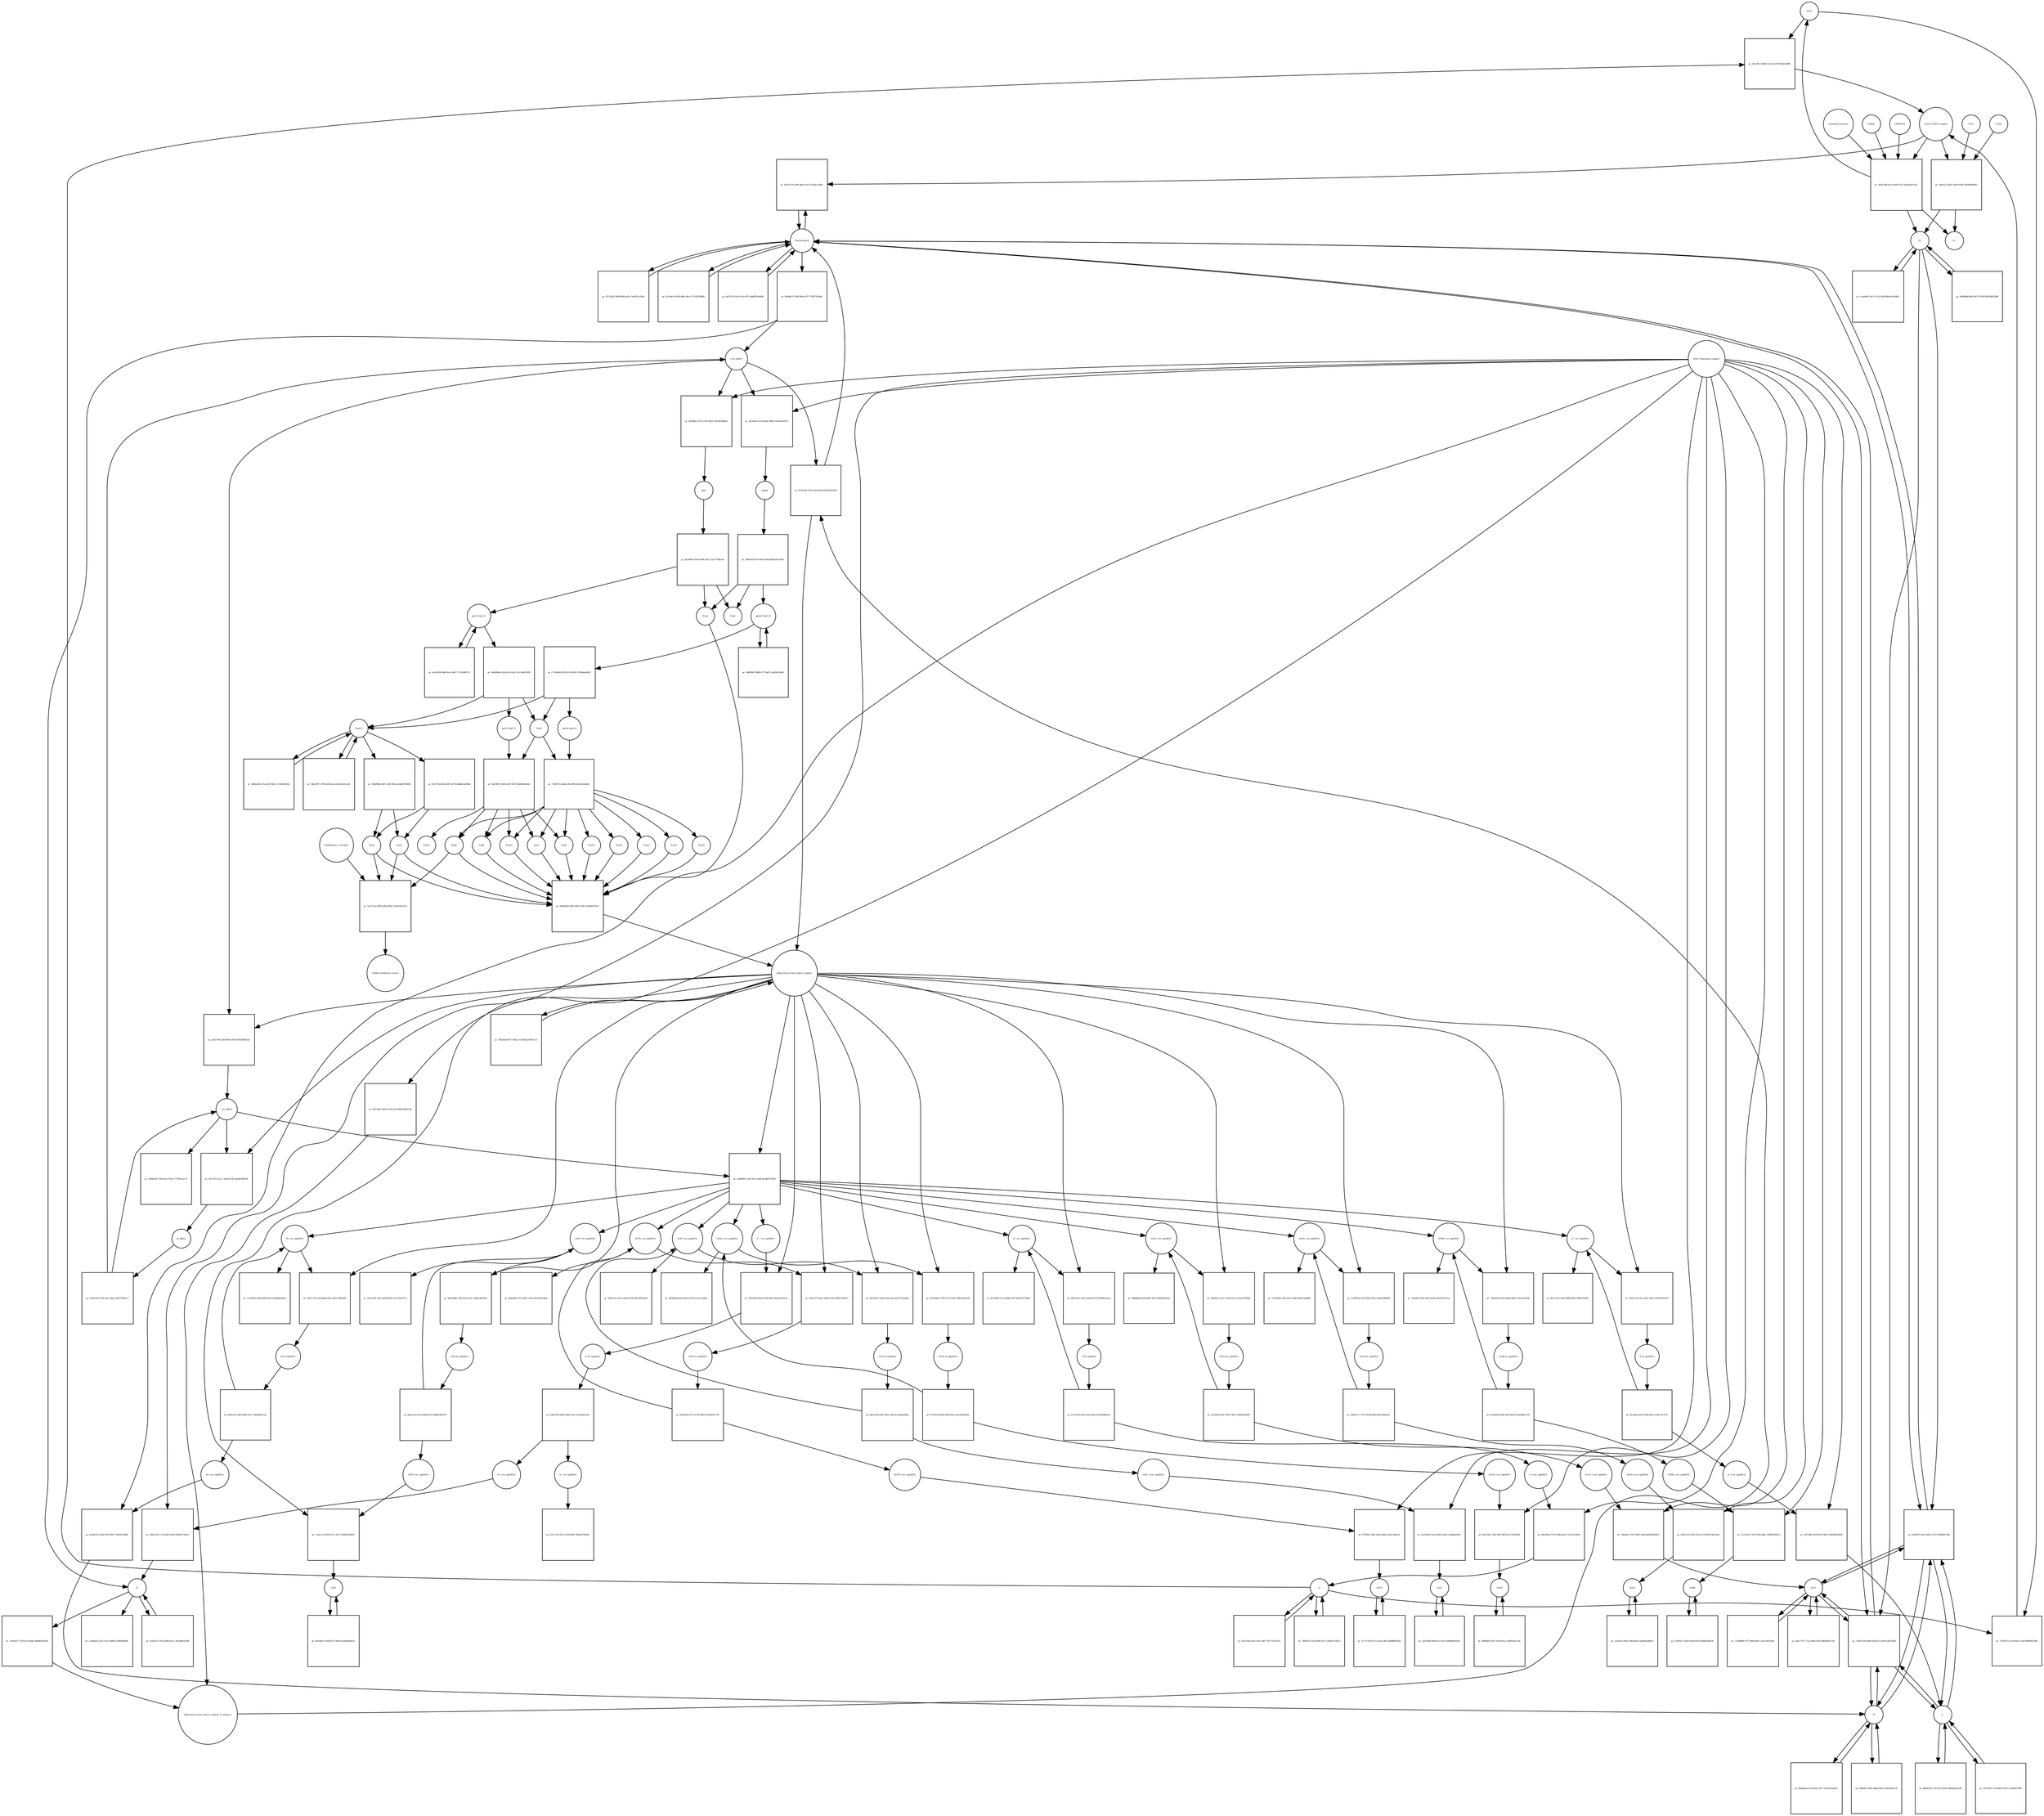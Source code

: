 strict digraph  {
ACE2 [annotation="", bipartite=0, cls=macromolecule, fontsize=4, label=ACE2, shape=circle];
"pr_d4c38fc3-dd6b-4a16-9ac8-870addcbf8fe" [annotation="", bipartite=1, cls=process, fontsize=4, label="pr_d4c38fc3-dd6b-4a16-9ac8-870addcbf8fe", shape=square];
"ACE2_SPIKE complex" [annotation="", bipartite=0, cls=complex, fontsize=4, label="ACE2_SPIKE complex", shape=circle];
S [annotation=urn_miriam_uniprot_P0DTC2, bipartite=0, cls=macromolecule, fontsize=4, label=S, shape=circle];
Nucleocapsid [annotation="urn_miriam_obo.go_GO%3A0019013", bipartite=0, cls=complex, fontsize=4, label=Nucleocapsid, shape=circle];
"pr_43ed7c59-a4f8-4d6a-9cd1-f1e264c1289c" [annotation="", bipartite=1, cls=process, fontsize=4, label="pr_43ed7c59-a4f8-4d6a-9cd1-f1e264c1289c", shape=square];
"pr_e46e3c2f-fbd1-4a8f-91b8-258588380481" [annotation="", bipartite=1, cls=process, fontsize=4, label="pr_e46e3c2f-fbd1-4a8f-91b8-258588380481", shape=square];
S2 [annotation=urn_miriam_interpro_IPR002552, bipartite=0, cls=macromolecule, fontsize=4, label=S2, shape=circle];
CTSB [annotation="", bipartite=0, cls=macromolecule, fontsize=4, label=CTSB, shape=circle];
CTSL [annotation="", bipartite=0, cls=macromolecule, fontsize=4, label=CTSL, shape=circle];
S1 [annotation=urn_miriam_interpro_IPR002551, bipartite=0, cls=macromolecule, fontsize=4, label=S1, shape=circle];
"pr_7555457a-ea7f-40ee-a5eb-8f99f90529fe" [annotation="", bipartite=1, cls=process, fontsize=4, label="pr_7555457a-ea7f-40ee-a5eb-8f99f90529fe", shape=square];
"pr_7c9631e9-ed48-4246-8c52-d19c10833249" [annotation="", bipartite=1, cls=process, fontsize=4, label="pr_7c9631e9-ed48-4246-8c52-d19c10833249", shape=square];
E [annotation=urn_miriam_uniprot_P0DTC4, bipartite=0, cls=macromolecule, fontsize=4, label=E, shape=circle];
M [annotation=urn_miriam_uniprot_P0DTC5, bipartite=0, cls=macromolecule, fontsize=4, label=M, shape=circle];
Orf7a [annotation=urn_miriam_uniprot_P0DTC7, bipartite=0, cls=macromolecule, fontsize=4, label=Orf7a, shape=circle];
"pr_b0568cf1-5858-4bef-af57-729f5701fba2" [annotation="", bipartite=1, cls=process, fontsize=4, label="pr_b0568cf1-5858-4bef-af57-729f5701fba2", shape=square];
"(+)ss gRNA" [annotation=urn_miriam_refseq_NC_045512, bipartite=0, cls="nucleic acid feature", fontsize=4, label="(+)ss gRNA", shape=circle];
N [annotation=urn_miriam_uniprot_P0DTC9, bipartite=0, cls="macromolecule multimer", fontsize=4, label=N, shape=circle];
"pr_071352af-2b99-4dfd-a91e-7aab574c186c" [annotation="", bipartite=1, cls=process, fontsize=4, label="pr_071352af-2b99-4dfd-a91e-7aab574c186c", shape=square];
"pr_a21e9a3e-833d-4bfa-86ce-571262f288da" [annotation="", bipartite=1, cls=process, fontsize=4, label="pr_a21e9a3e-833d-4bfa-86ce-571262f288da", shape=square];
"pr_c3454a61-e421-4a7a-9088-2c698f288b0e" [annotation="", bipartite=1, cls=process, fontsize=4, label="pr_c3454a61-e421-4a7a-9088-2c698f288b0e", shape=square];
"pr_9cedd175-3a93-4084-93cc-29c408b3a798" [annotation="", bipartite=1, cls=process, fontsize=4, label="pr_9cedd175-3a93-4084-93cc-29c408b3a798", shape=square];
"N (+)ss sgmRNA" [annotation=urn_miriam_ncbigene_43740575, bipartite=0, cls="nucleic acid feature", fontsize=4, label="N (+)ss sgmRNA", shape=circle];
"pr_63b01103-cc18-42b2-9e58-95d85272a8cf" [annotation="", bipartite=1, cls=process, fontsize=4, label="pr_63b01103-cc18-42b2-9e58-95d85272a8cf", shape=square];
"Host translation complex" [annotation="urn_miriam_obo.go_GO%3A0070992", bipartite=0, cls=complex, fontsize=4, label="Host translation complex", shape=circle];
"pr_da7fc2fc-0410-45ce-9f7c-db6ff41ded08" [annotation="", bipartite=1, cls=process, fontsize=4, label="pr_da7fc2fc-0410-45ce-9f7c-db6ff41ded08", shape=square];
"pr_585ac48f-bcae-4046-9312-5bae6dd1c4e2" [annotation="", bipartite=1, cls=process, fontsize=4, label="pr_585ac48f-bcae-4046-9312-5bae6dd1c4e2", shape=square];
FURIN [annotation="", bipartite=0, cls=macromolecule, fontsize=4, label=FURIN, shape=circle];
TMPRSS2 [annotation="", bipartite=0, cls=macromolecule, fontsize=4, label=TMPRSS2, shape=circle];
"Camostat mesylate" [annotation="urn_miriam_pubchem.compound_2536", bipartite=0, cls="simple chemical", fontsize=4, label="Camostat mesylate", shape=circle];
"pr_b6f96bdd-6bf5-4471-b746-69f190812d98" [annotation="", bipartite=1, cls=process, fontsize=4, label="pr_b6f96bdd-6bf5-4471-b746-69f190812d98", shape=square];
"Replication transcription complex_N oligomer" [annotation="", bipartite=0, cls=complex, fontsize=4, label="Replication transcription complex_N oligomer", shape=circle];
"pr_f279126e-f314-43a0-8e42-f67d62d31992" [annotation="", bipartite=1, cls=process, fontsize=4, label="pr_f279126e-f314-43a0-8e42-f67d62d31992", shape=square];
"Replication transcription complex" [annotation="", bipartite=0, cls=complex, fontsize=4, label="Replication transcription complex", shape=circle];
"pr_ba382f53-9aef-4d5e-a753-f936b80e7b4f" [annotation="", bipartite=1, cls=process, fontsize=4, label="pr_ba382f53-9aef-4d5e-a753-f936b80e7b4f", shape=square];
"pr_ccba0401-6a11-47c9-b16d-9f6ecb3e5881" [annotation="", bipartite=1, cls=process, fontsize=4, label="pr_ccba0401-6a11-47c9-b16d-9f6ecb3e5881", shape=square];
"pp1a Nsp3-11" [annotation=urn_miriam_uniprot_P0DTC1, bipartite=0, cls=macromolecule, fontsize=4, label="pp1a Nsp3-11", shape=circle];
"pr_9ab0484a-3cfa-4c63-b55c-d1c34ab7ef99" [annotation="", bipartite=1, cls=process, fontsize=4, label="pr_9ab0484a-3cfa-4c63-b55c-d1c34ab7ef99", shape=square];
"pp1a Nsp6-11" [annotation=urn_miriam_uniprot_P0DTC1, bipartite=0, cls=macromolecule, fontsize=4, label="pp1a Nsp6-11", shape=circle];
"Nsp3-4" [annotation="urn_miriam_ncbiprotein_YP_009725299|urn_miriam_ncbiprotein_YP_009725300", bipartite=0, cls=macromolecule, fontsize=4, label="Nsp3-4", shape=circle];
Nsp5 [annotation=urn_miriam_ncbiprotein_YP_009725301, bipartite=0, cls="macromolecule multimer", fontsize=4, label=Nsp5, shape=circle];
"Endoplasmic reticulum" [annotation="urn_miriam_obo.go_GO%3A0005783", bipartite=0, cls=complex, fontsize=4, label="Endoplasmic reticulum", shape=circle];
"pr_5a137eca-007b-444e-86be-57ba9c4e3723" [annotation="", bipartite=1, cls=process, fontsize=4, label="pr_5a137eca-007b-444e-86be-57ba9c4e3723", shape=square];
"Double-membrane vesicle" [annotation="urn_miriam_obo.go_GO%3A0039718", bipartite=0, cls=complex, fontsize=4, label="Double-membrane vesicle", shape=circle];
Nsp4 [annotation=urn_miriam_ncbiprotein_YP_009725300, bipartite=0, cls=macromolecule, fontsize=4, label=Nsp4, shape=circle];
Nsp3 [annotation=urn_miriam_ncbiprotein_YP_009725299, bipartite=0, cls=macromolecule, fontsize=4, label=Nsp3, shape=circle];
Nsp6 [annotation=urn_miriam_ncbiprotein_YP_009725302, bipartite=0, cls=macromolecule, fontsize=4, label=Nsp6, shape=circle];
"pr_afce3824-8bd0-4cef-ba67-171f434b7fc1" [annotation="", bipartite=1, cls=process, fontsize=4, label="pr_afce3824-8bd0-4cef-ba67-171f434b7fc1", shape=square];
"pr_468be58a-f55a-4429-9bcf-1e78efdb831b" [annotation="", bipartite=1, cls=process, fontsize=4, label="pr_468be58a-f55a-4429-9bcf-1e78efdb831b", shape=square];
"pp1ab Nsp3-16" [annotation=urn_miriam_uniprot_P0DTD1, bipartite=0, cls=macromolecule, fontsize=4, label="pp1ab Nsp3-16", shape=circle];
"pr_0df600d7-4868-477f-8ef2-5aa28435baf2" [annotation="", bipartite=1, cls=process, fontsize=4, label="pr_0df600d7-4868-477f-8ef2-5aa28435baf2", shape=square];
"pr_c73204e8-4191-4f14-8659-1359b6e8eb95" [annotation="", bipartite=1, cls=process, fontsize=4, label="pr_c73204e8-4191-4f14-8659-1359b6e8eb95", shape=square];
"pp1ab nsp6-16" [annotation=urn_miriam_uniprot_P0DTD1, bipartite=0, cls=macromolecule, fontsize=4, label="pp1ab nsp6-16", shape=circle];
"pr_fbadd2ad-a118-4a21-a917-2405331a98c2" [annotation="", bipartite=1, cls=process, fontsize=4, label="pr_fbadd2ad-a118-4a21-a917-2405331a98c2", shape=square];
"pr_6ba0cf2d-1197-4153-b391-896a8f23ea36" [annotation="", bipartite=1, cls=process, fontsize=4, label="pr_6ba0cf2d-1197-4153-b391-896a8f23ea36", shape=square];
"pr_7982f331-9c24-4ff4-b7d7-3a9da357dd13" [annotation="", bipartite=1, cls=process, fontsize=4, label="pr_7982f331-9c24-4ff4-b7d7-3a9da357dd13", shape=square];
"pr_938e0fc3-4f01-4bde-b2fe-c32a29b51a18" [annotation="", bipartite=1, cls=process, fontsize=4, label="pr_938e0fc3-4f01-4bde-b2fe-c32a29b51a18", shape=square];
"pr_25f71601-3118-48c3-87f9-c20fa8957960" [annotation="", bipartite=1, cls=process, fontsize=4, label="pr_25f71601-3118-48c3-87f9-c20fa8957960", shape=square];
"pr_3fc213b0-a4e3-4ab7-b4b7-3b7732143571" [annotation="", bipartite=1, cls=process, fontsize=4, label="pr_3fc213b0-a4e3-4ab7-b4b7-3b7732143571", shape=square];
"pr_7a346989-3f77-4669-b487-c29c29e9749a" [annotation="", bipartite=1, cls=process, fontsize=4, label="pr_7a346989-3f77-4669-b487-c29c29e9749a", shape=square];
Orf6 [annotation=urn_miriam_uniprot_P0DTC6, bipartite=0, cls=macromolecule, fontsize=4, label=Orf6, shape=circle];
"pr_3cd7d95f-f66f-41e3-97ef-abf00404336a" [annotation="", bipartite=1, cls=process, fontsize=4, label="pr_3cd7d95f-f66f-41e3-97ef-abf00404336a", shape=square];
Orf3a [annotation=urn_miriam_uniprot_P0DTC3, bipartite=0, cls=macromolecule, fontsize=4, label=Orf3a, shape=circle];
"pr_d9b6df41-fb37-4520-81ac-42981b4ce10c" [annotation="", bipartite=1, cls=process, fontsize=4, label="pr_d9b6df41-fb37-4520-81ac-42981b4ce10c", shape=square];
Orf8 [annotation=urn_miriam_uniprot_P0DTC8, bipartite=0, cls=macromolecule, fontsize=4, label=Orf8, shape=circle];
"pr_4032dd7c-6a8f-4537-94e4-b2c866d04a3a" [annotation="", bipartite=1, cls=process, fontsize=4, label="pr_4032dd7c-6a8f-4537-94e4-b2c866d04a3a", shape=square];
Orf9b [annotation=urn_miriam_uniprot_P0DTD2, bipartite=0, cls=macromolecule, fontsize=4, label=Orf9b, shape=circle];
"pr_b7063e71-efe8-45ed-8872-be68de49453f" [annotation="", bipartite=1, cls=process, fontsize=4, label="pr_b7063e71-efe8-45ed-8872-be68de49453f", shape=square];
Orf14 [annotation=urn_miriam_uniprot_P0DTD3, bipartite=0, cls=macromolecule, fontsize=4, label=Orf14, shape=circle];
"pr_ccf62ece-fa6c-49bb-8dc6-aba805a48453" [annotation="", bipartite=1, cls=process, fontsize=4, label="pr_ccf62ece-fa6c-49bb-8dc6-aba805a48453", shape=square];
Orf7b [annotation=urn_miriam_uniprot_P0DTD8, bipartite=0, cls=macromolecule, fontsize=4, label=Orf7b, shape=circle];
"pr_5c77c73d-47c7-4124-a38b-ed9d8685f249" [annotation="", bipartite=1, cls=process, fontsize=4, label="pr_5c77c73d-47c7-4124-a38b-ed9d8685f249", shape=square];
"pr_e8a17371-c7aa-4306-a450-686edd3f7c9a" [annotation="", bipartite=1, cls=process, fontsize=4, label="pr_e8a17371-c7aa-4306-a450-686edd3f7c9a", shape=square];
"M (+)ss sgmRNA" [annotation="", bipartite=0, cls="nucleic acid feature", fontsize=4, label="M (+)ss sgmRNA", shape=circle];
"pr_acd8c633-2204-45f5-969f-7342a9c59bd0" [annotation="", bipartite=1, cls=process, fontsize=4, label="pr_acd8c633-2204-45f5-969f-7342a9c59bd0", shape=square];
"E (+)ss sgmRNA" [annotation="", bipartite=0, cls="nucleic acid feature", fontsize=4, label="E (+)ss sgmRNA", shape=circle];
"pr_3ed748f3-0ef9-4019-80e3-28058db506d1" [annotation="", bipartite=1, cls=process, fontsize=4, label="pr_3ed748f3-0ef9-4019-80e3-28058db506d1", shape=square];
"S (+)ss sgmRNA" [annotation="", bipartite=0, cls="nucleic acid feature", fontsize=4, label="S (+)ss sgmRNA", shape=circle];
"pr_89dc88ca-f7e0-418b-aa01-3197ac8c66af" [annotation="", bipartite=1, cls=process, fontsize=4, label="pr_89dc88ca-f7e0-418b-aa01-3197ac8c66af", shape=square];
"Orf7a (+)ss sgmRNA" [annotation="", bipartite=0, cls="nucleic acid feature", fontsize=4, label="Orf7a (+)ss sgmRNA", shape=circle];
"pr_7bb6e011-5fc6-4dfb-af4d-bb48e8500b27" [annotation="", bipartite=1, cls=process, fontsize=4, label="pr_7bb6e011-5fc6-4dfb-af4d-bb48e8500b27", shape=square];
"Orf6  (+)ss sgmRNA" [annotation="", bipartite=0, cls="nucleic acid feature", fontsize=4, label="Orf6  (+)ss sgmRNA", shape=circle];
"pr_dcc9ab55-bce6-46be-ae98-1cad6faab822" [annotation="", bipartite=1, cls=process, fontsize=4, label="pr_dcc9ab55-bce6-46be-ae98-1cad6faab822", shape=square];
"Orf3a (+)ss sgmRNA" [annotation="", bipartite=0, cls="nucleic acid feature", fontsize=4, label="Orf3a (+)ss sgmRNA", shape=circle];
"pr_fde702ea-74d3-4ff6-bff9-02c5791d5b5b" [annotation="", bipartite=1, cls=process, fontsize=4, label="pr_fde702ea-74d3-4ff6-bff9-02c5791d5b5b", shape=square];
"Orf8 (+)ss sgmRNA" [annotation="", bipartite=0, cls="nucleic acid feature", fontsize=4, label="Orf8 (+)ss sgmRNA", shape=circle];
"pr_c1decc25-3858-47a7-8531-638fab549891" [annotation="", bipartite=1, cls=process, fontsize=4, label="pr_c1decc25-3858-47a7-8531-638fab549891", shape=square];
"Orf9b (+)ss sgmRNA" [annotation="", bipartite=0, cls="nucleic acid feature", fontsize=4, label="Orf9b (+)ss sgmRNA", shape=circle];
"pr_cc232e22-c3d7-455b-8b4c-39fd8476b915" [annotation="", bipartite=1, cls=process, fontsize=4, label="pr_cc232e22-c3d7-455b-8b4c-39fd8476b915", shape=square];
"Orf14 (+)ss sgmRNA" [annotation="", bipartite=0, cls="nucleic acid feature", fontsize=4, label="Orf14 (+)ss sgmRNA", shape=circle];
"pr_c4fb7cd5-f238-415a-b154-8447e3b76ee4" [annotation="", bipartite=1, cls=process, fontsize=4, label="pr_c4fb7cd5-f238-415a-b154-8447e3b76ee4", shape=square];
"Orf7b (+)ss sgmRNA" [annotation="", bipartite=0, cls="nucleic acid feature", fontsize=4, label="Orf7b (+)ss sgmRNA", shape=circle];
"pr_675f5fbc-58fe-418a-b6b6-a32a5c4d5e3c" [annotation="", bipartite=1, cls=process, fontsize=4, label="pr_675f5fbc-58fe-418a-b6b6-a32a5c4d5e3c", shape=square];
"(-)ss gRNA" [annotation=urn_miriam_refseq_NC_045512, bipartite=0, cls="nucleic acid feature", fontsize=4, label="(-)ss gRNA", shape=circle];
"pr_c49dda3f-759d-42ac-934a-77705f2cac7b" [annotation="", bipartite=1, cls=process, fontsize=4, label="pr_c49dda3f-759d-42ac-934a-77705f2cac7b", shape=square];
"pr_78cbe417-792f-4e1f-b0be-49dd819fe4a8" [annotation="", bipartite=1, cls=process, fontsize=4, label="pr_78cbe417-792f-4e1f-b0be-49dd819fe4a8", shape=square];
"pr_a632719e-ad5d-48cb-83cb-9f262fbdb7ac" [annotation="", bipartite=1, cls=process, fontsize=4, label="pr_a632719e-ad5d-48cb-83cb-9f262fbdb7ac", shape=square];
"M (-)ss sgmRNA" [annotation=urn_miriam_ncbigene_43740571, bipartite=0, cls="nucleic acid feature", fontsize=4, label="M (-)ss sgmRNA", shape=circle];
"pr_ca7d3047-ae06-4b98-9ef3-01468df24a63" [annotation="", bipartite=1, cls=process, fontsize=4, label="pr_ca7d3047-ae06-4b98-9ef3-01468df24a63", shape=square];
"E (-)ss sgmRNA" [annotation=urn_miriam_ncbigene_43740570, bipartite=0, cls="nucleic acid feature", fontsize=4, label="E (-)ss sgmRNA", shape=circle];
"pr_8bc7315e-59e0-4f88-9458-cf6ff670fc98" [annotation="", bipartite=1, cls=process, fontsize=4, label="pr_8bc7315e-59e0-4f88-9458-cf6ff670fc98", shape=square];
"S (-)ss sgmRNA" [annotation="", bipartite=0, cls="nucleic acid feature", fontsize=4, label="S (-)ss sgmRNA", shape=circle];
"pr_9ec3987f-5ec5-48d6-a793-46e3ec875d00" [annotation="", bipartite=1, cls=process, fontsize=4, label="pr_9ec3987f-5ec5-48d6-a793-46e3ec875d00", shape=square];
"Orf7a (-)ss sgmRNA" [annotation="", bipartite=0, cls="nucleic acid feature", fontsize=4, label="Orf7a (-)ss sgmRNA", shape=circle];
"pr_64d84fb8-ba98-44bc-8d16-f8b5b9e401ef" [annotation="", bipartite=1, cls=process, fontsize=4, label="pr_64d84fb8-ba98-44bc-8d16-f8b5b9e401ef", shape=square];
"Orf6 (-)ss sgmRNA" [annotation="", bipartite=0, cls="nucleic acid feature", fontsize=4, label="Orf6 (-)ss sgmRNA", shape=circle];
"pr_7bb9c12c-6e3c-4e44-9c58-a887499a5b29" [annotation="", bipartite=1, cls=process, fontsize=4, label="pr_7bb9c12c-6e3c-4e44-9c58-a887499a5b29", shape=square];
"Orf3a (-)ss sgmRNA" [annotation="", bipartite=0, cls="nucleic acid feature", fontsize=4, label="Orf3a (-)ss sgmRNA", shape=circle];
"pr_8a06a000-f0d3-4422-bf78-eca9cc5e4d51" [annotation="", bipartite=1, cls=process, fontsize=4, label="pr_8a06a000-f0d3-4422-bf78-eca9cc5e4d51", shape=square];
"Orf8 (-)ss sgmRNA" [annotation="", bipartite=0, cls="nucleic acid feature", fontsize=4, label="Orf8 (-)ss sgmRNA", shape=circle];
"pr_235e1f04-7da2-4038-866a-5e37cb41871d" [annotation="", bipartite=1, cls=process, fontsize=4, label="pr_235e1f04-7da2-4038-866a-5e37cb41871d", shape=square];
"Orf9b (-)ss sgmRNA" [annotation="", bipartite=0, cls="nucleic acid feature", fontsize=4, label="Orf9b (-)ss sgmRNA", shape=circle];
"pr_72befff1-435e-4b1a-8a50-cb478e5327ea" [annotation="", bipartite=1, cls=process, fontsize=4, label="pr_72befff1-435e-4b1a-8a50-cb478e5327ea", shape=square];
"Orf14 (-)ss sgmRNA" [annotation="", bipartite=0, cls="nucleic acid feature", fontsize=4, label="Orf14 (-)ss sgmRNA", shape=circle];
"pr_37c98565-33d2-430c-bf48-d9e497a8b4fb" [annotation="", bipartite=1, cls=process, fontsize=4, label="pr_37c98565-33d2-430c-bf48-d9e497a8b4fb", shape=square];
"Orf7b (-)ss sgmRNA" [annotation="", bipartite=0, cls="nucleic acid feature", fontsize=4, label="Orf7b (-)ss sgmRNA", shape=circle];
"pr_b0d9a683-7676-4f3c-9c0a-00e709e33d8e" [annotation="", bipartite=1, cls=process, fontsize=4, label="pr_b0d9a683-7676-4f3c-9c0a-00e709e33d8e", shape=square];
"pr_423c7675-ac1c-43bd-819f-b2aadcd8b356" [annotation="", bipartite=1, cls=process, fontsize=4, label="pr_423c7675-ac1c-43bd-819f-b2aadcd8b356", shape=square];
"ds gRNA" [annotation=urn_miriam_refseq_NC_045512, bipartite=0, cls="nucleic acid feature", fontsize=4, label="ds gRNA", shape=circle];
"pr_0a911cf4-7edd-408e-bb21-4dca729025df" [annotation="", bipartite=1, cls=process, fontsize=4, label="pr_0a911cf4-7edd-408e-bb21-4dca729025df", shape=square];
"M ds sgmRNA" [annotation="", bipartite=0, cls="nucleic acid feature", fontsize=4, label="M ds sgmRNA", shape=circle];
"pr_220e71e8-e2ec-4b51-8fa5-e95476eb79c0" [annotation="", bipartite=1, cls=process, fontsize=4, label="pr_220e71e8-e2ec-4b51-8fa5-e95476eb79c0", shape=square];
"E ds sgmRNA" [annotation="", bipartite=0, cls="nucleic acid feature", fontsize=4, label="E ds sgmRNA", shape=circle];
"pr_d022c4bc-c81a-42d9-bb37-697869ee5ca0" [annotation="", bipartite=1, cls=process, fontsize=4, label="pr_d022c4bc-c81a-42d9-bb37-697869ee5ca0", shape=square];
"S ds sgmRNA" [annotation="", bipartite=0, cls="nucleic acid feature", fontsize=4, label="S ds sgmRNA", shape=circle];
"pr_bfd2d51c-6cec-4ee9-b5e1-ac3eec879880" [annotation="", bipartite=1, cls=process, fontsize=4, label="pr_bfd2d51c-6cec-4ee9-b5e1-ac3eec879880", shape=square];
"Orf7a ds sgmRNA" [annotation="", bipartite=0, cls="nucleic acid feature", fontsize=4, label="Orf7a ds sgmRNA", shape=circle];
"pr_462cf625-14b6-41bd-aef5-633577b1a620" [annotation="", bipartite=1, cls=process, fontsize=4, label="pr_462cf625-14b6-41bd-aef5-633577b1a620", shape=square];
"Orf6 ds sgmRNA" [annotation="", bipartite=0, cls="nucleic acid feature", fontsize=4, label="Orf6 ds sgmRNA", shape=circle];
"pr_d52248dc-5796-477a-a2e0-76db2104432b" [annotation="", bipartite=1, cls=process, fontsize=4, label="pr_d52248dc-5796-477a-a2e0-76db2104432b", shape=square];
"Orf3a ds sgmRNA" [annotation="", bipartite=0, cls="nucleic acid feature", fontsize=4, label="Orf3a ds sgmRNA", shape=circle];
"pr_4587ddd6-c500-4a24-9c4c-2d0fa3665692" [annotation="", bipartite=1, cls=process, fontsize=4, label="pr_4587ddd6-c500-4a24-9c4c-2d0fa3665692", shape=square];
"Orf8 ds sgmRNA" [annotation="", bipartite=0, cls="nucleic acid feature", fontsize=4, label="Orf8 ds sgmRNA", shape=circle];
"pr_7d422910-9c65-49a8-9dd5-2c5fca6c598f" [annotation="", bipartite=1, cls=process, fontsize=4, label="pr_7d422910-9c65-49a8-9dd5-2c5fca6c598f", shape=square];
"Orf9b ds sgmRNA" [annotation="", bipartite=0, cls="nucleic acid feature", fontsize=4, label="Orf9b ds sgmRNA", shape=circle];
"pr_1c2f87bb-1e95-49b3-931a-5b644938690f" [annotation="", bipartite=1, cls=process, fontsize=4, label="pr_1c2f87bb-1e95-49b3-931a-5b644938690f", shape=square];
"Orf14 ds sgmRNA" [annotation="", bipartite=0, cls="nucleic acid feature", fontsize=4, label="Orf14 ds sgmRNA", shape=circle];
"pr_593e3373-0c8c-49e8-a520-fdd2b7a0b273" [annotation="", bipartite=1, cls=process, fontsize=4, label="pr_593e3373-0c8c-49e8-a520-fdd2b7a0b273", shape=square];
"Orf7b ds sgmRNA" [annotation="", bipartite=0, cls="nucleic acid feature", fontsize=4, label="Orf7b ds sgmRNA", shape=circle];
"pr_9c842359-750a-4ee1-bbea-a401f72381c7" [annotation="", bipartite=1, cls=process, fontsize=4, label="pr_9c842359-750a-4ee1-bbea-a401f72381c7", shape=square];
"pr_62ffa192-7b60-48d2-b1e3-7b66d6f2072b" [annotation="", bipartite=1, cls=process, fontsize=4, label="pr_62ffa192-7b60-48d2-b1e3-7b66d6f2072b", shape=square];
"pr_4fc02af9-ad7f-4af9-9a6a-ec49c55c70e1" [annotation="", bipartite=1, cls=process, fontsize=4, label="pr_4fc02af9-ad7f-4af9-9a6a-ec49c55c70e1", shape=square];
"pr_87a15563-0fa5-4a2a-862e-6072afd8a032" [annotation="", bipartite=1, cls=process, fontsize=4, label="pr_87a15563-0fa5-4a2a-862e-6072afd8a032", shape=square];
"pr_2343a459-83e7-467a-981c-f05df265d203" [annotation="", bipartite=1, cls=process, fontsize=4, label="pr_2343a459-83e7-467a-981c-f05df265d203", shape=square];
"pr_b4ae3c0b-ba67-4fe0-a06a-bc652baad6d2" [annotation="", bipartite=1, cls=process, fontsize=4, label="pr_b4ae3c0b-ba67-4fe0-a06a-bc652baad6d2", shape=square];
"pr_8718314f-b356-4989-baa5-b5cd50f2600a" [annotation="", bipartite=1, cls=process, fontsize=4, label="pr_8718314f-b356-4989-baa5-b5cd50f2600a", shape=square];
"pr_8ae6c4cb-81e0-46d8-9e53-9885b3801871" [annotation="", bipartite=1, cls=process, fontsize=4, label="pr_8ae6c4cb-81e0-46d8-9e53-9885b3801871", shape=square];
"pr_61db4454-9ab6-4fe9-b0c8-02ae9dde2729" [annotation="", bipartite=1, cls=process, fontsize=4, label="pr_61db4454-9ab6-4fe9-b0c8-02ae9dde2729", shape=square];
"pr_4d07acc7-7e37-4cd8-bd00-6f3ac9ddac9c" [annotation="", bipartite=1, cls=process, fontsize=4, label="pr_4d07acc7-7e37-4cd8-bd00-6f3ac9ddac9c", shape=square];
"pr_034a9a92-477e-4759-90e0-9c836622770e" [annotation="", bipartite=1, cls=process, fontsize=4, label="pr_034a9a92-477e-4759-90e0-9c836622770e", shape=square];
"N  (-)ss sgmRNA" [annotation=urn_miriam_ncbigene_43740575, bipartite=0, cls="nucleic acid feature", fontsize=4, label="N  (-)ss sgmRNA", shape=circle];
"pr_72855e89-dfed-414b-820d-34a63e2d311a" [annotation="", bipartite=1, cls=process, fontsize=4, label="pr_72855e89-dfed-414b-820d-34a63e2d311a", shape=square];
"N ds sgmRNA" [annotation="", bipartite=0, cls="nucleic acid feature", fontsize=4, label="N ds sgmRNA", shape=circle];
"pr_43b1879b-e866-46da-aae4-233cfba5c936" [annotation="", bipartite=1, cls=process, fontsize=4, label="pr_43b1879b-e866-46da-aae4-233cfba5c936", shape=square];
"N (-)ss sgmRNA" [annotation="", bipartite=0, cls="nucleic acid feature", fontsize=4, label="N (-)ss sgmRNA", shape=circle];
pp1ab [annotation=urn_miriam_uniprot_P0DTD1, bipartite=0, cls=macromolecule, fontsize=4, label=pp1ab, shape=circle];
"pr_3f6e442f-9678-4fc6-be8d-b08524510e50" [annotation="", bipartite=1, cls=process, fontsize=4, label="pr_3f6e442f-9678-4fc6-be8d-b08524510e50", shape=square];
Nsp2 [annotation=urn_miriam_ncbiprotein_YP_009725298, bipartite=0, cls=macromolecule, fontsize=4, label=Nsp2, shape=circle];
Nsp1 [annotation=urn_miriam_ncbiprotein_YP_009725297, bipartite=0, cls=macromolecule, fontsize=4, label=Nsp1, shape=circle];
pp1a [annotation=urn_miriam_uniprot_P0DTC1, bipartite=0, cls=macromolecule, fontsize=4, label=pp1a, shape=circle];
"pr_4a290e95-fe59-4099-a281-53c577b8a34e" [annotation="", bipartite=1, cls=process, fontsize=4, label="pr_4a290e95-fe59-4099-a281-53c577b8a34e", shape=square];
"pr_940a78f7-b799-4e60-ae1a-4dc63416ca56" [annotation="", bipartite=1, cls=process, fontsize=4, label="pr_940a78f7-b799-4e60-ae1a-4dc63416ca56", shape=square];
"pr_394d98b8-44f1-420f-8042-a02d6b708008" [annotation="", bipartite=1, cls=process, fontsize=4, label="pr_394d98b8-44f1-420f-8042-a02d6b708008", shape=square];
"pr_fb12573d-ffeb-49d7-a976-48dd62ab9846" [annotation="", bipartite=1, cls=process, fontsize=4, label="pr_fb12573d-ffeb-49d7-a976-48dd62ab9846", shape=square];
"pr_8ed398f1-548d-4647-94f7-d4fd684548de" [annotation="", bipartite=1, cls=process, fontsize=4, label="pr_8ed398f1-548d-4647-94f7-d4fd684548de", shape=square];
Nsp7 [annotation=urn_miriam_ncbiprotein_YP_009725303, bipartite=0, cls=macromolecule, fontsize=4, label=Nsp7, shape=circle];
Nsp8 [annotation=urn_miriam_ncbiprotein_YP_009725304, bipartite=0, cls=macromolecule, fontsize=4, label=Nsp8, shape=circle];
Nsp9 [annotation=urn_miriam_ncbiprotein_YP_009725305, bipartite=0, cls=macromolecule, fontsize=4, label=Nsp9, shape=circle];
Nsp10 [annotation=urn_miriam_ncbiprotein_YP_009725306, bipartite=0, cls=macromolecule, fontsize=4, label=Nsp10, shape=circle];
Nsp11 [annotation=urn_miriam_ncbiprotein_YP_009725312, bipartite=0, cls=macromolecule, fontsize=4, label=Nsp11, shape=circle];
"pr_7c0f8755-a6bd-4366-9ff0-d3cbb34afdfe" [annotation="", bipartite=1, cls=process, fontsize=4, label="pr_7c0f8755-a6bd-4366-9ff0-d3cbb34afdfe", shape=square];
Nsp13 [annotation=urn_miriam_ncbiprotein_YP_009725308, bipartite=0, cls=macromolecule, fontsize=4, label=Nsp13, shape=circle];
Nsp12 [annotation=urn_miriam_ncbiprotein_YP_009725307, bipartite=0, cls=macromolecule, fontsize=4, label=Nsp12, shape=circle];
Nsp16 [annotation=urn_miriam_ncbiprotein_YP_009725311, bipartite=0, cls=macromolecule, fontsize=4, label=Nsp16, shape=circle];
Nsp15 [annotation=urn_miriam_ncbiprotein_YP_009725310, bipartite=0, cls=macromolecule, fontsize=4, label=Nsp15, shape=circle];
Nsp14 [annotation=urn_miriam_ncbiprotein_YP_009725309, bipartite=0, cls=macromolecule, fontsize=4, label=Nsp14, shape=circle];
"pr_3d49bad3-4491-4081-b587-b3fed9547b54" [annotation="", bipartite=1, cls=process, fontsize=4, label="pr_3d49bad3-4491-4081-b587-b3fed9547b54", shape=square];
"pr_4b95b8c1-ef70-476f-a863-52654c4689a9" [annotation="", bipartite=1, cls=process, fontsize=4, label="pr_4b95b8c1-ef70-476f-a863-52654c4689a9", shape=square];
"pr_421065ce-655d-4b4f-9840-7dc059a56503" [annotation="", bipartite=1, cls=process, fontsize=4, label="pr_421065ce-655d-4b4f-9840-7dc059a56503", shape=square];
"pr_b317a7de-fa52-47d0-b405-78bb18788eb8" [annotation="", bipartite=1, cls=process, fontsize=4, label="pr_b317a7de-fa52-47d0-b405-78bb18788eb8", shape=square];
"pr_70b5cfa0-0f17-4be2-a73d-0ab118957ccb" [annotation="", bipartite=1, cls=process, fontsize=4, label="pr_70b5cfa0-0f17-4be2-a73d-0ab118957ccb", shape=square];
"pr_9597ade7-8658-4c09-aef2-84d10d3b152b" [annotation="", bipartite=1, cls=process, fontsize=4, label="pr_9597ade7-8658-4c09-aef2-84d10d3b152b", shape=square];
"pr_e3d8f005-cea0-41c0-ad6f-6aed64714002" [annotation="", bipartite=1, cls=process, fontsize=4, label="pr_e3d8f005-cea0-41c0-ad6f-6aed64714002", shape=square];
ACE2 -> "pr_d4c38fc3-dd6b-4a16-9ac8-870addcbf8fe"  [annotation="", interaction_type=consumption];
ACE2 -> "pr_7555457a-ea7f-40ee-a5eb-8f99f90529fe"  [annotation="", interaction_type=consumption];
"pr_d4c38fc3-dd6b-4a16-9ac8-870addcbf8fe" -> "ACE2_SPIKE complex"  [annotation="", interaction_type=production];
"ACE2_SPIKE complex" -> "pr_43ed7c59-a4f8-4d6a-9cd1-f1e264c1289c"  [annotation="urn_miriam_pubmed_32142651|urn_miriam_pubmed_32094589|urn_miriam_taxonomy_2697049", interaction_type=stimulation];
"ACE2_SPIKE complex" -> "pr_e46e3c2f-fbd1-4a8f-91b8-258588380481"  [annotation="", interaction_type=consumption];
"ACE2_SPIKE complex" -> "pr_585ac48f-bcae-4046-9312-5bae6dd1c4e2"  [annotation="", interaction_type=consumption];
S -> "pr_d4c38fc3-dd6b-4a16-9ac8-870addcbf8fe"  [annotation="", interaction_type=consumption];
S -> "pr_7555457a-ea7f-40ee-a5eb-8f99f90529fe"  [annotation="", interaction_type=consumption];
S -> "pr_7982f331-9c24-4ff4-b7d7-3a9da357dd13"  [annotation="", interaction_type=consumption];
S -> "pr_3fc213b0-a4e3-4ab7-b4b7-3b7732143571"  [annotation="", interaction_type=consumption];
Nucleocapsid -> "pr_43ed7c59-a4f8-4d6a-9cd1-f1e264c1289c"  [annotation="", interaction_type=consumption];
Nucleocapsid -> "pr_7c9631e9-ed48-4246-8c52-d19c10833249"  [annotation="", interaction_type=consumption];
Nucleocapsid -> "pr_b0568cf1-5858-4bef-af57-729f5701fba2"  [annotation="", interaction_type=consumption];
Nucleocapsid -> "pr_071352af-2b99-4dfd-a91e-7aab574c186c"  [annotation="", interaction_type=consumption];
Nucleocapsid -> "pr_a21e9a3e-833d-4bfa-86ce-571262f288da"  [annotation="", interaction_type=consumption];
Nucleocapsid -> "pr_da7fc2fc-0410-45ce-9f7c-db6ff41ded08"  [annotation="", interaction_type=consumption];
Nucleocapsid -> "pr_ba382f53-9aef-4d5e-a753-f936b80e7b4f"  [annotation="", interaction_type=consumption];
"pr_43ed7c59-a4f8-4d6a-9cd1-f1e264c1289c" -> Nucleocapsid  [annotation="", interaction_type=production];
"pr_e46e3c2f-fbd1-4a8f-91b8-258588380481" -> S2  [annotation="", interaction_type=production];
"pr_e46e3c2f-fbd1-4a8f-91b8-258588380481" -> S1  [annotation="", interaction_type=production];
S2 -> "pr_7c9631e9-ed48-4246-8c52-d19c10833249"  [annotation="urn_miriam_pubmed_32142651|urn_miriam_pubmed_32094589|urn_miriam_pubmed_32047258|urn_miriam_taxonomy_2697049", interaction_type=stimulation];
S2 -> "pr_b6f96bdd-6bf5-4471-b746-69f190812d98"  [annotation="", interaction_type=consumption];
S2 -> "pr_ba382f53-9aef-4d5e-a753-f936b80e7b4f"  [annotation="urn_miriam_pubmed_32142651|urn_miriam_pubmed_32047258|urn_miriam_taxonomy_2697049", interaction_type=stimulation];
S2 -> "pr_ccba0401-6a11-47c9-b16d-9f6ecb3e5881"  [annotation="", interaction_type=consumption];
CTSB -> "pr_e46e3c2f-fbd1-4a8f-91b8-258588380481"  [annotation="urn_miriam_pubmed_32142651|urn_miriam_taxonomy_2697049", interaction_type=catalysis];
CTSL -> "pr_e46e3c2f-fbd1-4a8f-91b8-258588380481"  [annotation="urn_miriam_pubmed_32142651|urn_miriam_taxonomy_2697049", interaction_type=catalysis];
"pr_7555457a-ea7f-40ee-a5eb-8f99f90529fe" -> "ACE2_SPIKE complex"  [annotation="", interaction_type=production];
"pr_7c9631e9-ed48-4246-8c52-d19c10833249" -> Nucleocapsid  [annotation="", interaction_type=production];
"pr_7c9631e9-ed48-4246-8c52-d19c10833249" -> E  [annotation="", interaction_type=production];
"pr_7c9631e9-ed48-4246-8c52-d19c10833249" -> M  [annotation="", interaction_type=production];
"pr_7c9631e9-ed48-4246-8c52-d19c10833249" -> Orf7a  [annotation="", interaction_type=production];
E -> "pr_7c9631e9-ed48-4246-8c52-d19c10833249"  [annotation="", interaction_type=consumption];
E -> "pr_ba382f53-9aef-4d5e-a753-f936b80e7b4f"  [annotation="", interaction_type=consumption];
E -> "pr_6ba0cf2d-1197-4153-b391-896a8f23ea36"  [annotation="", interaction_type=consumption];
E -> "pr_25f71601-3118-48c3-87f9-c20fa8957960"  [annotation="", interaction_type=consumption];
M -> "pr_7c9631e9-ed48-4246-8c52-d19c10833249"  [annotation="", interaction_type=consumption];
M -> "pr_ba382f53-9aef-4d5e-a753-f936b80e7b4f"  [annotation="", interaction_type=consumption];
M -> "pr_fbadd2ad-a118-4a21-a917-2405331a98c2"  [annotation="", interaction_type=consumption];
M -> "pr_938e0fc3-4f01-4bde-b2fe-c32a29b51a18"  [annotation="", interaction_type=consumption];
Orf7a -> "pr_7c9631e9-ed48-4246-8c52-d19c10833249"  [annotation="", interaction_type=consumption];
Orf7a -> "pr_ba382f53-9aef-4d5e-a753-f936b80e7b4f"  [annotation="", interaction_type=consumption];
Orf7a -> "pr_7a346989-3f77-4669-b487-c29c29e9749a"  [annotation="", interaction_type=consumption];
Orf7a -> "pr_e8a17371-c7aa-4306-a450-686edd3f7c9a"  [annotation="", interaction_type=consumption];
"pr_b0568cf1-5858-4bef-af57-729f5701fba2" -> "(+)ss gRNA"  [annotation="", interaction_type=production];
"pr_b0568cf1-5858-4bef-af57-729f5701fba2" -> N  [annotation="", interaction_type=production];
"(+)ss gRNA" -> "pr_f279126e-f314-43a0-8e42-f67d62d31992"  [annotation="", interaction_type=consumption];
"(+)ss gRNA" -> "pr_a632719e-ad5d-48cb-83cb-9f262fbdb7ac"  [annotation="", interaction_type=consumption];
"(+)ss gRNA" -> "pr_4b95b8c1-ef70-476f-a863-52654c4689a9"  [annotation="", interaction_type=consumption];
"(+)ss gRNA" -> "pr_421065ce-655d-4b4f-9840-7dc059a56503"  [annotation="", interaction_type=consumption];
N -> "pr_c3454a61-e421-4a7a-9088-2c698f288b0e"  [annotation="", interaction_type=consumption];
N -> "pr_9cedd175-3a93-4084-93cc-29c408b3a798"  [annotation="", interaction_type=consumption];
N -> "pr_78cbe417-792f-4e1f-b0be-49dd819fe4a8"  [annotation="", interaction_type=consumption];
"pr_071352af-2b99-4dfd-a91e-7aab574c186c" -> Nucleocapsid  [annotation="", interaction_type=production];
"pr_a21e9a3e-833d-4bfa-86ce-571262f288da" -> Nucleocapsid  [annotation="", interaction_type=production];
"pr_9cedd175-3a93-4084-93cc-29c408b3a798" -> N  [annotation="", interaction_type=production];
"N (+)ss sgmRNA" -> "pr_63b01103-cc18-42b2-9e58-95d85272a8cf"  [annotation="", interaction_type=consumption];
"pr_63b01103-cc18-42b2-9e58-95d85272a8cf" -> N  [annotation="", interaction_type=production];
"Host translation complex" -> "pr_63b01103-cc18-42b2-9e58-95d85272a8cf"  [annotation="", interaction_type="necessary stimulation"];
"Host translation complex" -> "pr_acd8c633-2204-45f5-969f-7342a9c59bd0"  [annotation="urn_miriam_pubmed_31226023|urn_miriam_pubmed_27712623", interaction_type="necessary stimulation"];
"Host translation complex" -> "pr_3ed748f3-0ef9-4019-80e3-28058db506d1"  [annotation="urn_miriam_pubmed_31226023|urn_miriam_pubmed_27712623", interaction_type="necessary stimulation"];
"Host translation complex" -> "pr_89dc88ca-f7e0-418b-aa01-3197ac8c66af"  [annotation="urn_miriam_pubmed_31226023|urn_miriam_pubmed_27712623", interaction_type="necessary stimulation"];
"Host translation complex" -> "pr_7bb6e011-5fc6-4dfb-af4d-bb48e8500b27"  [annotation="urn_miriam_pubmed_31226023|urn_miriam_pubmed_27712623", interaction_type="necessary stimulation"];
"Host translation complex" -> "pr_dcc9ab55-bce6-46be-ae98-1cad6faab822"  [annotation="urn_miriam_pubmed_31226023|urn_miriam_pubmed_27712623", interaction_type="necessary stimulation"];
"Host translation complex" -> "pr_fde702ea-74d3-4ff6-bff9-02c5791d5b5b"  [annotation="urn_miriam_pubmed_31226023|urn_miriam_pubmed_27712623", interaction_type="necessary stimulation"];
"Host translation complex" -> "pr_c1decc25-3858-47a7-8531-638fab549891"  [annotation="urn_miriam_pubmed_31226023|urn_miriam_pubmed_27712623", interaction_type="necessary stimulation"];
"Host translation complex" -> "pr_cc232e22-c3d7-455b-8b4c-39fd8476b915"  [annotation="urn_miriam_pubmed_31226023|urn_miriam_pubmed_27712623", interaction_type="necessary stimulation"];
"Host translation complex" -> "pr_c4fb7cd5-f238-415a-b154-8447e3b76ee4"  [annotation="urn_miriam_pubmed_31226023|urn_miriam_pubmed_27712623", interaction_type="necessary stimulation"];
"Host translation complex" -> "pr_675f5fbc-58fe-418a-b6b6-a32a5c4d5e3c"  [annotation="urn_miriam_pubmed_31226023|urn_miriam_pubmed_27712623", interaction_type="necessary stimulation"];
"Host translation complex" -> "pr_4b95b8c1-ef70-476f-a863-52654c4689a9"  [annotation="urn_miriam_pubmed_31226023|urn_miriam_pubmed_27712623", interaction_type="necessary stimulation"];
"Host translation complex" -> "pr_421065ce-655d-4b4f-9840-7dc059a56503"  [annotation="urn_miriam_pubmed_31226023|urn_miriam_pubmed_27712623", interaction_type="necessary stimulation"];
"pr_da7fc2fc-0410-45ce-9f7c-db6ff41ded08" -> Nucleocapsid  [annotation="", interaction_type=production];
"pr_585ac48f-bcae-4046-9312-5bae6dd1c4e2" -> S2  [annotation="", interaction_type=production];
"pr_585ac48f-bcae-4046-9312-5bae6dd1c4e2" -> ACE2  [annotation="", interaction_type=production];
"pr_585ac48f-bcae-4046-9312-5bae6dd1c4e2" -> S1  [annotation="", interaction_type=production];
FURIN -> "pr_585ac48f-bcae-4046-9312-5bae6dd1c4e2"  [annotation="urn_miriam_pubmed_32142651|urn_miriam_pubmed_32362314|urn_miriam_taxonomy_2697049", interaction_type=catalysis];
TMPRSS2 -> "pr_585ac48f-bcae-4046-9312-5bae6dd1c4e2"  [annotation="urn_miriam_pubmed_32142651|urn_miriam_pubmed_32362314|urn_miriam_taxonomy_2697049", interaction_type=catalysis];
"Camostat mesylate" -> "pr_585ac48f-bcae-4046-9312-5bae6dd1c4e2"  [annotation="urn_miriam_pubmed_32142651|urn_miriam_pubmed_32362314|urn_miriam_taxonomy_2697049", interaction_type=inhibition];
"pr_b6f96bdd-6bf5-4471-b746-69f190812d98" -> S2  [annotation="", interaction_type=production];
"Replication transcription complex_N oligomer" -> "pr_f279126e-f314-43a0-8e42-f67d62d31992"  [annotation="", interaction_type=consumption];
"pr_f279126e-f314-43a0-8e42-f67d62d31992" -> Nucleocapsid  [annotation="", interaction_type=production];
"pr_f279126e-f314-43a0-8e42-f67d62d31992" -> "Replication transcription complex"  [annotation="", interaction_type=production];
"Replication transcription complex" -> "pr_a632719e-ad5d-48cb-83cb-9f262fbdb7ac"  [annotation="urn_miriam_pubmed_22438542|urn_miriam_taxonomy_11142", interaction_type="necessary stimulation"];
"Replication transcription complex" -> "pr_423c7675-ac1c-43bd-819f-b2aadcd8b356"  [annotation="urn_miriam_pubmed_22438542|urn_miriam_taxonomy_11142", interaction_type="necessary stimulation"];
"Replication transcription complex" -> "pr_0a911cf4-7edd-408e-bb21-4dca729025df"  [annotation="urn_miriam_pubmed_22438542|urn_miriam_taxonomy_11142", interaction_type="necessary stimulation"];
"Replication transcription complex" -> "pr_220e71e8-e2ec-4b51-8fa5-e95476eb79c0"  [annotation="urn_miriam_pubmed_22438542|urn_miriam_pubmed_11142", interaction_type="necessary stimulation"];
"Replication transcription complex" -> "pr_d022c4bc-c81a-42d9-bb37-697869ee5ca0"  [annotation="urn_miriam_pubmed_22438542|urn_miriam_pubmed_11142", interaction_type="necessary stimulation"];
"Replication transcription complex" -> "pr_bfd2d51c-6cec-4ee9-b5e1-ac3eec879880"  [annotation="urn_miriam_pubmed_22438542|urn_miriam_taxonomy_11142", interaction_type="necessary stimulation"];
"Replication transcription complex" -> "pr_462cf625-14b6-41bd-aef5-633577b1a620"  [annotation="urn_miriam_pubmed_22438542|urn_miriam_taxonomy_11142", interaction_type="necessary stimulation"];
"Replication transcription complex" -> "pr_d52248dc-5796-477a-a2e0-76db2104432b"  [annotation="urn_miriam_pubmed_22438542|urn_miriam_taxonomy_11142", interaction_type="necessary stimulation"];
"Replication transcription complex" -> "pr_4587ddd6-c500-4a24-9c4c-2d0fa3665692"  [annotation="urn_miriam_pubmed_22438542|urn_miriam_taxonomy_11142", interaction_type="necessary stimulation"];
"Replication transcription complex" -> "pr_7d422910-9c65-49a8-9dd5-2c5fca6c598f"  [annotation="urn_miriam_pubmed_22438542|urn_miriam_taxonomy_11142", interaction_type="necessary stimulation"];
"Replication transcription complex" -> "pr_1c2f87bb-1e95-49b3-931a-5b644938690f"  [annotation="urn_miriam_pubmed_22438542|urn_miriam_taxonomy_11142", interaction_type="necessary stimulation"];
"Replication transcription complex" -> "pr_593e3373-0c8c-49e8-a520-fdd2b7a0b273"  [annotation="urn_miriam_pubmed_22438542|urn_miriam_taxonomy_11142", interaction_type="necessary stimulation"];
"Replication transcription complex" -> "pr_72855e89-dfed-414b-820d-34a63e2d311a"  [annotation="urn_miriam_pubmed_22438542|urn_miriam_taxonomy_11142", interaction_type="necessary stimulation"];
"Replication transcription complex" -> "pr_70b5cfa0-0f17-4be2-a73d-0ab118957ccb"  [annotation="", interaction_type=consumption];
"Replication transcription complex" -> "pr_9597ade7-8658-4c09-aef2-84d10d3b152b"  [annotation="", interaction_type=consumption];
"Replication transcription complex" -> "pr_e3d8f005-cea0-41c0-ad6f-6aed64714002"  [annotation="urn_miriam_pubmed_8830530|urn_miriam_taxonomy_1138", interaction_type="necessary stimulation"];
"pr_ba382f53-9aef-4d5e-a753-f936b80e7b4f" -> Nucleocapsid  [annotation="", interaction_type=production];
"pr_ba382f53-9aef-4d5e-a753-f936b80e7b4f" -> Orf7a  [annotation="", interaction_type=production];
"pr_ba382f53-9aef-4d5e-a753-f936b80e7b4f" -> E  [annotation="", interaction_type=production];
"pr_ba382f53-9aef-4d5e-a753-f936b80e7b4f" -> M  [annotation="", interaction_type=production];
"pr_ccba0401-6a11-47c9-b16d-9f6ecb3e5881" -> S2  [annotation="", interaction_type=production];
"pp1a Nsp3-11" -> "pr_9ab0484a-3cfa-4c63-b55c-d1c34ab7ef99"  [annotation="urn_miriam_pubmed_21203998|urn_miriam_taxonomy_228407|urn_miriam_pubmed_15564471|urn_miriam_taxonomy_228330", interaction_type=catalysis];
"pp1a Nsp3-11" -> "pr_afce3824-8bd0-4cef-ba67-171f434b7fc1"  [annotation="", interaction_type=consumption];
"pr_9ab0484a-3cfa-4c63-b55c-d1c34ab7ef99" -> "pp1a Nsp6-11"  [annotation="", interaction_type=production];
"pr_9ab0484a-3cfa-4c63-b55c-d1c34ab7ef99" -> "Nsp3-4"  [annotation="", interaction_type=production];
"pr_9ab0484a-3cfa-4c63-b55c-d1c34ab7ef99" -> Nsp5  [annotation="", interaction_type=production];
"pp1a Nsp6-11" -> "pr_8ed398f1-548d-4647-94f7-d4fd684548de"  [annotation="", interaction_type=consumption];
"Nsp3-4" -> "pr_468be58a-f55a-4429-9bcf-1e78efdb831b"  [annotation="", interaction_type=consumption];
"Nsp3-4" -> "pr_940a78f7-b799-4e60-ae1a-4dc63416ca56"  [annotation="", interaction_type=consumption];
"Nsp3-4" -> "pr_394d98b8-44f1-420f-8042-a02d6b708008"  [annotation="urn_miriam_pubmed_15564471|urn_miriam_taxonomy_228330", interaction_type=catalysis];
"Nsp3-4" -> "pr_fb12573d-ffeb-49d7-a976-48dd62ab9846"  [annotation="urn_miriam_pubmed_15564471|urn_miriam_taxonomy_228330", interaction_type=catalysis];
Nsp5 -> "pr_8ed398f1-548d-4647-94f7-d4fd684548de"  [annotation="urn_miriam_pubmed_11907209|urn_miriam_taxonomy_11142", interaction_type=catalysis];
Nsp5 -> "pr_7c0f8755-a6bd-4366-9ff0-d3cbb34afdfe"  [annotation="urn_miriam_pubmed_11907209|urn_miriam_taxonomy_11142", interaction_type=catalysis];
"Endoplasmic reticulum" -> "pr_5a137eca-007b-444e-86be-57ba9c4e3723"  [annotation="", interaction_type=consumption];
"pr_5a137eca-007b-444e-86be-57ba9c4e3723" -> "Double-membrane vesicle"  [annotation="", interaction_type=production];
Nsp4 -> "pr_5a137eca-007b-444e-86be-57ba9c4e3723"  [annotation="urn_miriam_pubmed_23943763|urn_miriam_taxonomy_227984", interaction_type=modulation];
Nsp4 -> "pr_3d49bad3-4491-4081-b587-b3fed9547b54"  [annotation="", interaction_type=consumption];
Nsp3 -> "pr_5a137eca-007b-444e-86be-57ba9c4e3723"  [annotation="urn_miriam_pubmed_23943763|urn_miriam_taxonomy_227984", interaction_type=modulation];
Nsp3 -> "pr_3d49bad3-4491-4081-b587-b3fed9547b54"  [annotation="", interaction_type=consumption];
Nsp6 -> "pr_5a137eca-007b-444e-86be-57ba9c4e3723"  [annotation="urn_miriam_pubmed_23943763|urn_miriam_taxonomy_227984", interaction_type=modulation];
Nsp6 -> "pr_3d49bad3-4491-4081-b587-b3fed9547b54"  [annotation="", interaction_type=consumption];
"pr_afce3824-8bd0-4cef-ba67-171f434b7fc1" -> "pp1a Nsp3-11"  [annotation="", interaction_type=production];
"pr_468be58a-f55a-4429-9bcf-1e78efdb831b" -> "Nsp3-4"  [annotation="", interaction_type=production];
"pp1ab Nsp3-16" -> "pr_0df600d7-4868-477f-8ef2-5aa28435baf2"  [annotation="", interaction_type=consumption];
"pp1ab Nsp3-16" -> "pr_c73204e8-4191-4f14-8659-1359b6e8eb95"  [annotation="urn_miriam_pubmed_21203998|urn_miriam_taxonomy_228407|urn_miriam_pubmed_15564471|urn_miriam_taxonomy_228330", interaction_type=catalysis];
"pr_0df600d7-4868-477f-8ef2-5aa28435baf2" -> "pp1ab Nsp3-16"  [annotation="", interaction_type=production];
"pr_c73204e8-4191-4f14-8659-1359b6e8eb95" -> "pp1ab nsp6-16"  [annotation="", interaction_type=production];
"pr_c73204e8-4191-4f14-8659-1359b6e8eb95" -> Nsp5  [annotation="", interaction_type=production];
"pr_c73204e8-4191-4f14-8659-1359b6e8eb95" -> "Nsp3-4"  [annotation="", interaction_type=production];
"pp1ab nsp6-16" -> "pr_7c0f8755-a6bd-4366-9ff0-d3cbb34afdfe"  [annotation="", interaction_type=consumption];
"pr_fbadd2ad-a118-4a21-a917-2405331a98c2" -> M  [annotation="", interaction_type=production];
"pr_6ba0cf2d-1197-4153-b391-896a8f23ea36" -> E  [annotation="", interaction_type=production];
"pr_7982f331-9c24-4ff4-b7d7-3a9da357dd13" -> S  [annotation="", interaction_type=production];
"pr_938e0fc3-4f01-4bde-b2fe-c32a29b51a18" -> M  [annotation="", interaction_type=production];
"pr_25f71601-3118-48c3-87f9-c20fa8957960" -> E  [annotation="", interaction_type=production];
"pr_3fc213b0-a4e3-4ab7-b4b7-3b7732143571" -> S  [annotation="", interaction_type=production];
"pr_7a346989-3f77-4669-b487-c29c29e9749a" -> Orf7a  [annotation="", interaction_type=production];
Orf6 -> "pr_3cd7d95f-f66f-41e3-97ef-abf00404336a"  [annotation="", interaction_type=consumption];
"pr_3cd7d95f-f66f-41e3-97ef-abf00404336a" -> Orf6  [annotation="", interaction_type=production];
Orf3a -> "pr_d9b6df41-fb37-4520-81ac-42981b4ce10c"  [annotation="", interaction_type=consumption];
"pr_d9b6df41-fb37-4520-81ac-42981b4ce10c" -> Orf3a  [annotation="", interaction_type=production];
Orf8 -> "pr_4032dd7c-6a8f-4537-94e4-b2c866d04a3a"  [annotation="", interaction_type=consumption];
"pr_4032dd7c-6a8f-4537-94e4-b2c866d04a3a" -> Orf8  [annotation="", interaction_type=production];
Orf9b -> "pr_b7063e71-efe8-45ed-8872-be68de49453f"  [annotation="", interaction_type=consumption];
"pr_b7063e71-efe8-45ed-8872-be68de49453f" -> Orf9b  [annotation="", interaction_type=production];
Orf14 -> "pr_ccf62ece-fa6c-49bb-8dc6-aba805a48453"  [annotation="", interaction_type=consumption];
"pr_ccf62ece-fa6c-49bb-8dc6-aba805a48453" -> Orf14  [annotation="", interaction_type=production];
Orf7b -> "pr_5c77c73d-47c7-4124-a38b-ed9d8685f249"  [annotation="", interaction_type=consumption];
"pr_5c77c73d-47c7-4124-a38b-ed9d8685f249" -> Orf7b  [annotation="", interaction_type=production];
"pr_e8a17371-c7aa-4306-a450-686edd3f7c9a" -> Orf7a  [annotation="", interaction_type=production];
"M (+)ss sgmRNA" -> "pr_acd8c633-2204-45f5-969f-7342a9c59bd0"  [annotation="", interaction_type=consumption];
"pr_acd8c633-2204-45f5-969f-7342a9c59bd0" -> M  [annotation="", interaction_type=production];
"E (+)ss sgmRNA" -> "pr_3ed748f3-0ef9-4019-80e3-28058db506d1"  [annotation="", interaction_type=consumption];
"pr_3ed748f3-0ef9-4019-80e3-28058db506d1" -> E  [annotation="", interaction_type=production];
"S (+)ss sgmRNA" -> "pr_89dc88ca-f7e0-418b-aa01-3197ac8c66af"  [annotation="", interaction_type=consumption];
"pr_89dc88ca-f7e0-418b-aa01-3197ac8c66af" -> S  [annotation="", interaction_type=production];
"Orf7a (+)ss sgmRNA" -> "pr_7bb6e011-5fc6-4dfb-af4d-bb48e8500b27"  [annotation="", interaction_type=consumption];
"pr_7bb6e011-5fc6-4dfb-af4d-bb48e8500b27" -> Orf7a  [annotation="", interaction_type=production];
"Orf6  (+)ss sgmRNA" -> "pr_dcc9ab55-bce6-46be-ae98-1cad6faab822"  [annotation="", interaction_type=consumption];
"pr_dcc9ab55-bce6-46be-ae98-1cad6faab822" -> Orf6  [annotation="", interaction_type=production];
"Orf3a (+)ss sgmRNA" -> "pr_fde702ea-74d3-4ff6-bff9-02c5791d5b5b"  [annotation="", interaction_type=consumption];
"pr_fde702ea-74d3-4ff6-bff9-02c5791d5b5b" -> Orf3a  [annotation="", interaction_type=production];
"Orf8 (+)ss sgmRNA" -> "pr_c1decc25-3858-47a7-8531-638fab549891"  [annotation="", interaction_type=consumption];
"pr_c1decc25-3858-47a7-8531-638fab549891" -> Orf8  [annotation="", interaction_type=production];
"Orf9b (+)ss sgmRNA" -> "pr_cc232e22-c3d7-455b-8b4c-39fd8476b915"  [annotation="", interaction_type=consumption];
"pr_cc232e22-c3d7-455b-8b4c-39fd8476b915" -> Orf9b  [annotation="", interaction_type=production];
"Orf14 (+)ss sgmRNA" -> "pr_c4fb7cd5-f238-415a-b154-8447e3b76ee4"  [annotation="", interaction_type=consumption];
"pr_c4fb7cd5-f238-415a-b154-8447e3b76ee4" -> Orf14  [annotation="", interaction_type=production];
"Orf7b (+)ss sgmRNA" -> "pr_675f5fbc-58fe-418a-b6b6-a32a5c4d5e3c"  [annotation="", interaction_type=consumption];
"pr_675f5fbc-58fe-418a-b6b6-a32a5c4d5e3c" -> Orf7b  [annotation="", interaction_type=production];
"(-)ss gRNA" -> "pr_c49dda3f-759d-42ac-934a-77705f2cac7b"  [annotation="", interaction_type=consumption];
"(-)ss gRNA" -> "pr_423c7675-ac1c-43bd-819f-b2aadcd8b356"  [annotation="", interaction_type=consumption];
"(-)ss gRNA" -> "pr_e3d8f005-cea0-41c0-ad6f-6aed64714002"  [annotation="", interaction_type=consumption];
"pr_78cbe417-792f-4e1f-b0be-49dd819fe4a8" -> "Replication transcription complex_N oligomer"  [annotation="", interaction_type=production];
"pr_a632719e-ad5d-48cb-83cb-9f262fbdb7ac" -> "(-)ss gRNA"  [annotation="", interaction_type=production];
"M (-)ss sgmRNA" -> "pr_ca7d3047-ae06-4b98-9ef3-01468df24a63"  [annotation="", interaction_type=consumption];
"M (-)ss sgmRNA" -> "pr_0a911cf4-7edd-408e-bb21-4dca729025df"  [annotation="", interaction_type=consumption];
"E (-)ss sgmRNA" -> "pr_8bc7315e-59e0-4f88-9458-cf6ff670fc98"  [annotation="", interaction_type=consumption];
"E (-)ss sgmRNA" -> "pr_220e71e8-e2ec-4b51-8fa5-e95476eb79c0"  [annotation="", interaction_type=consumption];
"S (-)ss sgmRNA" -> "pr_9ec3987f-5ec5-48d6-a793-46e3ec875d00"  [annotation="", interaction_type=consumption];
"S (-)ss sgmRNA" -> "pr_d022c4bc-c81a-42d9-bb37-697869ee5ca0"  [annotation="", interaction_type=consumption];
"Orf7a (-)ss sgmRNA" -> "pr_64d84fb8-ba98-44bc-8d16-f8b5b9e401ef"  [annotation="", interaction_type=consumption];
"Orf7a (-)ss sgmRNA" -> "pr_bfd2d51c-6cec-4ee9-b5e1-ac3eec879880"  [annotation="", interaction_type=consumption];
"Orf6 (-)ss sgmRNA" -> "pr_7bb9c12c-6e3c-4e44-9c58-a887499a5b29"  [annotation="", interaction_type=consumption];
"Orf6 (-)ss sgmRNA" -> "pr_462cf625-14b6-41bd-aef5-633577b1a620"  [annotation="", interaction_type=consumption];
"Orf3a (-)ss sgmRNA" -> "pr_8a06a000-f0d3-4422-bf78-eca9cc5e4d51"  [annotation="", interaction_type=consumption];
"Orf3a (-)ss sgmRNA" -> "pr_d52248dc-5796-477a-a2e0-76db2104432b"  [annotation="", interaction_type=consumption];
"Orf8 (-)ss sgmRNA" -> "pr_235e1f04-7da2-4038-866a-5e37cb41871d"  [annotation="", interaction_type=consumption];
"Orf8 (-)ss sgmRNA" -> "pr_4587ddd6-c500-4a24-9c4c-2d0fa3665692"  [annotation="", interaction_type=consumption];
"Orf9b (-)ss sgmRNA" -> "pr_72befff1-435e-4b1a-8a50-cb478e5327ea"  [annotation="", interaction_type=consumption];
"Orf9b (-)ss sgmRNA" -> "pr_7d422910-9c65-49a8-9dd5-2c5fca6c598f"  [annotation="", interaction_type=consumption];
"Orf14 (-)ss sgmRNA" -> "pr_37c98565-33d2-430c-bf48-d9e497a8b4fb"  [annotation="", interaction_type=consumption];
"Orf14 (-)ss sgmRNA" -> "pr_1c2f87bb-1e95-49b3-931a-5b644938690f"  [annotation="", interaction_type=consumption];
"Orf7b (-)ss sgmRNA" -> "pr_b0d9a683-7676-4f3c-9c0a-00e709e33d8e"  [annotation="", interaction_type=consumption];
"Orf7b (-)ss sgmRNA" -> "pr_593e3373-0c8c-49e8-a520-fdd2b7a0b273"  [annotation="", interaction_type=consumption];
"pr_423c7675-ac1c-43bd-819f-b2aadcd8b356" -> "ds gRNA"  [annotation="", interaction_type=production];
"ds gRNA" -> "pr_9c842359-750a-4ee1-bbea-a401f72381c7"  [annotation="", interaction_type=consumption];
"pr_0a911cf4-7edd-408e-bb21-4dca729025df" -> "M ds sgmRNA"  [annotation="", interaction_type=production];
"M ds sgmRNA" -> "pr_62ffa192-7b60-48d2-b1e3-7b66d6f2072b"  [annotation="", interaction_type=consumption];
"pr_220e71e8-e2ec-4b51-8fa5-e95476eb79c0" -> "E ds sgmRNA"  [annotation="", interaction_type=production];
"E ds sgmRNA" -> "pr_4fc02af9-ad7f-4af9-9a6a-ec49c55c70e1"  [annotation="", interaction_type=consumption];
"pr_d022c4bc-c81a-42d9-bb37-697869ee5ca0" -> "S ds sgmRNA"  [annotation="", interaction_type=production];
"S ds sgmRNA" -> "pr_87a15563-0fa5-4a2a-862e-6072afd8a032"  [annotation="", interaction_type=consumption];
"pr_bfd2d51c-6cec-4ee9-b5e1-ac3eec879880" -> "Orf7a ds sgmRNA"  [annotation="", interaction_type=production];
"Orf7a ds sgmRNA" -> "pr_2343a459-83e7-467a-981c-f05df265d203"  [annotation="", interaction_type=consumption];
"pr_462cf625-14b6-41bd-aef5-633577b1a620" -> "Orf6 ds sgmRNA"  [annotation="", interaction_type=production];
"Orf6 ds sgmRNA" -> "pr_b4ae3c0b-ba67-4fe0-a06a-bc652baad6d2"  [annotation="", interaction_type=consumption];
"pr_d52248dc-5796-477a-a2e0-76db2104432b" -> "Orf3a ds sgmRNA"  [annotation="", interaction_type=production];
"Orf3a ds sgmRNA" -> "pr_8718314f-b356-4989-baa5-b5cd50f2600a"  [annotation="", interaction_type=consumption];
"pr_4587ddd6-c500-4a24-9c4c-2d0fa3665692" -> "Orf8 ds sgmRNA"  [annotation="", interaction_type=production];
"Orf8 ds sgmRNA" -> "pr_8ae6c4cb-81e0-46d8-9e53-9885b3801871"  [annotation="", interaction_type=consumption];
"pr_7d422910-9c65-49a8-9dd5-2c5fca6c598f" -> "Orf9b ds sgmRNA"  [annotation="", interaction_type=production];
"Orf9b ds sgmRNA" -> "pr_61db4454-9ab6-4fe9-b0c8-02ae9dde2729"  [annotation="", interaction_type=consumption];
"pr_1c2f87bb-1e95-49b3-931a-5b644938690f" -> "Orf14 ds sgmRNA"  [annotation="", interaction_type=production];
"Orf14 ds sgmRNA" -> "pr_4d07acc7-7e37-4cd8-bd00-6f3ac9ddac9c"  [annotation="", interaction_type=consumption];
"pr_593e3373-0c8c-49e8-a520-fdd2b7a0b273" -> "Orf7b ds sgmRNA"  [annotation="", interaction_type=production];
"Orf7b ds sgmRNA" -> "pr_034a9a92-477e-4759-90e0-9c836622770e"  [annotation="", interaction_type=consumption];
"pr_9c842359-750a-4ee1-bbea-a401f72381c7" -> "(-)ss gRNA"  [annotation="", interaction_type=production];
"pr_9c842359-750a-4ee1-bbea-a401f72381c7" -> "(+)ss gRNA"  [annotation="", interaction_type=production];
"pr_62ffa192-7b60-48d2-b1e3-7b66d6f2072b" -> "M (-)ss sgmRNA"  [annotation="", interaction_type=production];
"pr_62ffa192-7b60-48d2-b1e3-7b66d6f2072b" -> "M (+)ss sgmRNA"  [annotation="", interaction_type=production];
"pr_4fc02af9-ad7f-4af9-9a6a-ec49c55c70e1" -> "E (-)ss sgmRNA"  [annotation="", interaction_type=production];
"pr_4fc02af9-ad7f-4af9-9a6a-ec49c55c70e1" -> "E (+)ss sgmRNA"  [annotation="", interaction_type=production];
"pr_87a15563-0fa5-4a2a-862e-6072afd8a032" -> "S (-)ss sgmRNA"  [annotation="", interaction_type=production];
"pr_87a15563-0fa5-4a2a-862e-6072afd8a032" -> "S (+)ss sgmRNA"  [annotation="", interaction_type=production];
"pr_2343a459-83e7-467a-981c-f05df265d203" -> "Orf7a (-)ss sgmRNA"  [annotation="", interaction_type=production];
"pr_2343a459-83e7-467a-981c-f05df265d203" -> "Orf7a (+)ss sgmRNA"  [annotation="", interaction_type=production];
"pr_b4ae3c0b-ba67-4fe0-a06a-bc652baad6d2" -> "Orf6 (-)ss sgmRNA"  [annotation="", interaction_type=production];
"pr_b4ae3c0b-ba67-4fe0-a06a-bc652baad6d2" -> "Orf6  (+)ss sgmRNA"  [annotation="", interaction_type=production];
"pr_8718314f-b356-4989-baa5-b5cd50f2600a" -> "Orf3a (-)ss sgmRNA"  [annotation="", interaction_type=production];
"pr_8718314f-b356-4989-baa5-b5cd50f2600a" -> "Orf3a (+)ss sgmRNA"  [annotation="", interaction_type=production];
"pr_8ae6c4cb-81e0-46d8-9e53-9885b3801871" -> "Orf8 (-)ss sgmRNA"  [annotation="", interaction_type=production];
"pr_8ae6c4cb-81e0-46d8-9e53-9885b3801871" -> "Orf8 (+)ss sgmRNA"  [annotation="", interaction_type=production];
"pr_61db4454-9ab6-4fe9-b0c8-02ae9dde2729" -> "Orf9b (-)ss sgmRNA"  [annotation="", interaction_type=production];
"pr_61db4454-9ab6-4fe9-b0c8-02ae9dde2729" -> "Orf9b (+)ss sgmRNA"  [annotation="", interaction_type=production];
"pr_4d07acc7-7e37-4cd8-bd00-6f3ac9ddac9c" -> "Orf14 (-)ss sgmRNA"  [annotation="", interaction_type=production];
"pr_4d07acc7-7e37-4cd8-bd00-6f3ac9ddac9c" -> "Orf14 (+)ss sgmRNA"  [annotation="", interaction_type=production];
"pr_034a9a92-477e-4759-90e0-9c836622770e" -> "Orf7b (-)ss sgmRNA"  [annotation="", interaction_type=production];
"pr_034a9a92-477e-4759-90e0-9c836622770e" -> "Orf7b (+)ss sgmRNA"  [annotation="", interaction_type=production];
"N  (-)ss sgmRNA" -> "pr_72855e89-dfed-414b-820d-34a63e2d311a"  [annotation="", interaction_type=consumption];
"pr_72855e89-dfed-414b-820d-34a63e2d311a" -> "N ds sgmRNA"  [annotation="", interaction_type=production];
"N ds sgmRNA" -> "pr_43b1879b-e866-46da-aae4-233cfba5c936"  [annotation="", interaction_type=consumption];
"pr_43b1879b-e866-46da-aae4-233cfba5c936" -> "N (-)ss sgmRNA"  [annotation="", interaction_type=production];
"pr_43b1879b-e866-46da-aae4-233cfba5c936" -> "N (+)ss sgmRNA"  [annotation="", interaction_type=production];
"N (-)ss sgmRNA" -> "pr_b317a7de-fa52-47d0-b405-78bb18788eb8"  [annotation="", interaction_type=consumption];
pp1ab -> "pr_3f6e442f-9678-4fc6-be8d-b08524510e50"  [annotation="urn_miriam_pubmed_15564471|urn_miriam_taxonomy_228330", interaction_type=catalysis];
"pr_3f6e442f-9678-4fc6-be8d-b08524510e50" -> "pp1ab Nsp3-16"  [annotation="", interaction_type=production];
"pr_3f6e442f-9678-4fc6-be8d-b08524510e50" -> Nsp2  [annotation="", interaction_type=production];
"pr_3f6e442f-9678-4fc6-be8d-b08524510e50" -> Nsp1  [annotation="", interaction_type=production];
Nsp2 -> "pr_3d49bad3-4491-4081-b587-b3fed9547b54"  [annotation="", interaction_type=consumption];
pp1a -> "pr_4a290e95-fe59-4099-a281-53c577b8a34e"  [annotation="urn_miriam_pubmed_15564471|urn_miriam_taxonomy_228330", interaction_type=catalysis];
"pr_4a290e95-fe59-4099-a281-53c577b8a34e" -> "pp1a Nsp3-11"  [annotation="", interaction_type=production];
"pr_4a290e95-fe59-4099-a281-53c577b8a34e" -> Nsp2  [annotation="", interaction_type=production];
"pr_4a290e95-fe59-4099-a281-53c577b8a34e" -> Nsp1  [annotation="", interaction_type=production];
"pr_940a78f7-b799-4e60-ae1a-4dc63416ca56" -> "Nsp3-4"  [annotation="", interaction_type=production];
"pr_394d98b8-44f1-420f-8042-a02d6b708008" -> Nsp4  [annotation="", interaction_type=production];
"pr_394d98b8-44f1-420f-8042-a02d6b708008" -> Nsp3  [annotation="", interaction_type=production];
"pr_fb12573d-ffeb-49d7-a976-48dd62ab9846" -> Nsp3  [annotation="", interaction_type=production];
"pr_fb12573d-ffeb-49d7-a976-48dd62ab9846" -> Nsp4  [annotation="", interaction_type=production];
"pr_8ed398f1-548d-4647-94f7-d4fd684548de" -> Nsp6  [annotation="", interaction_type=production];
"pr_8ed398f1-548d-4647-94f7-d4fd684548de" -> Nsp7  [annotation="", interaction_type=production];
"pr_8ed398f1-548d-4647-94f7-d4fd684548de" -> Nsp8  [annotation="", interaction_type=production];
"pr_8ed398f1-548d-4647-94f7-d4fd684548de" -> Nsp9  [annotation="", interaction_type=production];
"pr_8ed398f1-548d-4647-94f7-d4fd684548de" -> Nsp10  [annotation="", interaction_type=production];
"pr_8ed398f1-548d-4647-94f7-d4fd684548de" -> Nsp11  [annotation="", interaction_type=production];
Nsp7 -> "pr_3d49bad3-4491-4081-b587-b3fed9547b54"  [annotation="", interaction_type=consumption];
Nsp8 -> "pr_3d49bad3-4491-4081-b587-b3fed9547b54"  [annotation="", interaction_type=consumption];
Nsp9 -> "pr_3d49bad3-4491-4081-b587-b3fed9547b54"  [annotation="", interaction_type=consumption];
Nsp10 -> "pr_3d49bad3-4491-4081-b587-b3fed9547b54"  [annotation="", interaction_type=consumption];
"pr_7c0f8755-a6bd-4366-9ff0-d3cbb34afdfe" -> Nsp13  [annotation="", interaction_type=production];
"pr_7c0f8755-a6bd-4366-9ff0-d3cbb34afdfe" -> Nsp12  [annotation="", interaction_type=production];
"pr_7c0f8755-a6bd-4366-9ff0-d3cbb34afdfe" -> Nsp10  [annotation="", interaction_type=production];
"pr_7c0f8755-a6bd-4366-9ff0-d3cbb34afdfe" -> Nsp9  [annotation="", interaction_type=production];
"pr_7c0f8755-a6bd-4366-9ff0-d3cbb34afdfe" -> Nsp8  [annotation="", interaction_type=production];
"pr_7c0f8755-a6bd-4366-9ff0-d3cbb34afdfe" -> Nsp7  [annotation="", interaction_type=production];
"pr_7c0f8755-a6bd-4366-9ff0-d3cbb34afdfe" -> Nsp6  [annotation="", interaction_type=production];
"pr_7c0f8755-a6bd-4366-9ff0-d3cbb34afdfe" -> Nsp16  [annotation="", interaction_type=production];
"pr_7c0f8755-a6bd-4366-9ff0-d3cbb34afdfe" -> Nsp15  [annotation="", interaction_type=production];
"pr_7c0f8755-a6bd-4366-9ff0-d3cbb34afdfe" -> Nsp14  [annotation="", interaction_type=production];
Nsp13 -> "pr_3d49bad3-4491-4081-b587-b3fed9547b54"  [annotation="", interaction_type=consumption];
Nsp12 -> "pr_3d49bad3-4491-4081-b587-b3fed9547b54"  [annotation="", interaction_type=consumption];
Nsp16 -> "pr_3d49bad3-4491-4081-b587-b3fed9547b54"  [annotation="", interaction_type=consumption];
Nsp15 -> "pr_3d49bad3-4491-4081-b587-b3fed9547b54"  [annotation="", interaction_type=consumption];
Nsp14 -> "pr_3d49bad3-4491-4081-b587-b3fed9547b54"  [annotation="", interaction_type=consumption];
"pr_3d49bad3-4491-4081-b587-b3fed9547b54" -> "Replication transcription complex"  [annotation="", interaction_type=production];
"pr_4b95b8c1-ef70-476f-a863-52654c4689a9" -> pp1a  [annotation="", interaction_type=production];
"pr_421065ce-655d-4b4f-9840-7dc059a56503" -> pp1ab  [annotation="", interaction_type=production];
"pr_70b5cfa0-0f17-4be2-a73d-0ab118957ccb" -> "Replication transcription complex"  [annotation="", interaction_type=production];
"pr_9597ade7-8658-4c09-aef2-84d10d3b152b" -> "Replication transcription complex_N oligomer"  [annotation="", interaction_type=production];
"pr_e3d8f005-cea0-41c0-ad6f-6aed64714002" -> "Orf7b (-)ss sgmRNA"  [annotation="", interaction_type=production];
"pr_e3d8f005-cea0-41c0-ad6f-6aed64714002" -> "N  (-)ss sgmRNA"  [annotation="", interaction_type=production];
"pr_e3d8f005-cea0-41c0-ad6f-6aed64714002" -> "M (-)ss sgmRNA"  [annotation="", interaction_type=production];
"pr_e3d8f005-cea0-41c0-ad6f-6aed64714002" -> "E (-)ss sgmRNA"  [annotation="", interaction_type=production];
"pr_e3d8f005-cea0-41c0-ad6f-6aed64714002" -> "S (-)ss sgmRNA"  [annotation="", interaction_type=production];
"pr_e3d8f005-cea0-41c0-ad6f-6aed64714002" -> "Orf7a (-)ss sgmRNA"  [annotation="", interaction_type=production];
"pr_e3d8f005-cea0-41c0-ad6f-6aed64714002" -> "Orf6 (-)ss sgmRNA"  [annotation="", interaction_type=production];
"pr_e3d8f005-cea0-41c0-ad6f-6aed64714002" -> "Orf3a (-)ss sgmRNA"  [annotation="", interaction_type=production];
"pr_e3d8f005-cea0-41c0-ad6f-6aed64714002" -> "Orf8 (-)ss sgmRNA"  [annotation="", interaction_type=production];
"pr_e3d8f005-cea0-41c0-ad6f-6aed64714002" -> "Orf9b (-)ss sgmRNA"  [annotation="", interaction_type=production];
"pr_e3d8f005-cea0-41c0-ad6f-6aed64714002" -> "Orf14 (-)ss sgmRNA"  [annotation="", interaction_type=production];
}
